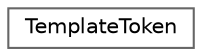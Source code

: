 digraph "Graphical Class Hierarchy"
{
 // INTERACTIVE_SVG=YES
 // LATEX_PDF_SIZE
  bgcolor="transparent";
  edge [fontname=Helvetica,fontsize=10,labelfontname=Helvetica,labelfontsize=10];
  node [fontname=Helvetica,fontsize=10,shape=box,height=0.2,width=0.4];
  rankdir="LR";
  Node0 [label="TemplateToken",height=0.2,width=0.4,color="grey40", fillcolor="white", style="filled",URL="$d1/ddd/class_template_token.html",tooltip="Class representing a lexical token in a template."];
}
